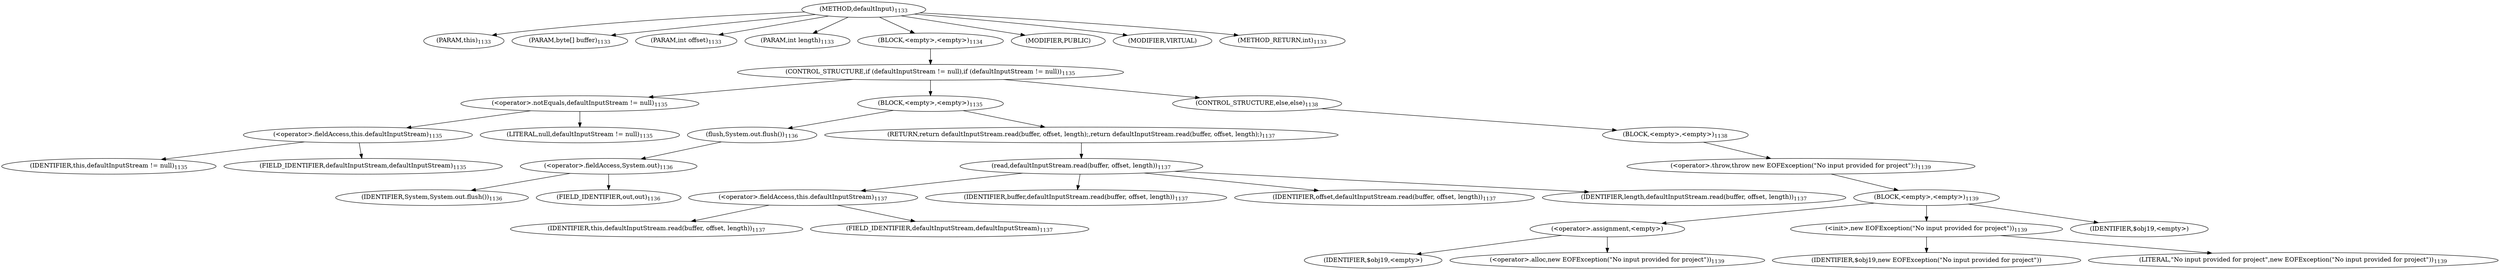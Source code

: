 digraph "defaultInput" {  
"1679" [label = <(METHOD,defaultInput)<SUB>1133</SUB>> ]
"1680" [label = <(PARAM,this)<SUB>1133</SUB>> ]
"1681" [label = <(PARAM,byte[] buffer)<SUB>1133</SUB>> ]
"1682" [label = <(PARAM,int offset)<SUB>1133</SUB>> ]
"1683" [label = <(PARAM,int length)<SUB>1133</SUB>> ]
"1684" [label = <(BLOCK,&lt;empty&gt;,&lt;empty&gt;)<SUB>1134</SUB>> ]
"1685" [label = <(CONTROL_STRUCTURE,if (defaultInputStream != null),if (defaultInputStream != null))<SUB>1135</SUB>> ]
"1686" [label = <(&lt;operator&gt;.notEquals,defaultInputStream != null)<SUB>1135</SUB>> ]
"1687" [label = <(&lt;operator&gt;.fieldAccess,this.defaultInputStream)<SUB>1135</SUB>> ]
"1688" [label = <(IDENTIFIER,this,defaultInputStream != null)<SUB>1135</SUB>> ]
"1689" [label = <(FIELD_IDENTIFIER,defaultInputStream,defaultInputStream)<SUB>1135</SUB>> ]
"1690" [label = <(LITERAL,null,defaultInputStream != null)<SUB>1135</SUB>> ]
"1691" [label = <(BLOCK,&lt;empty&gt;,&lt;empty&gt;)<SUB>1135</SUB>> ]
"1692" [label = <(flush,System.out.flush())<SUB>1136</SUB>> ]
"1693" [label = <(&lt;operator&gt;.fieldAccess,System.out)<SUB>1136</SUB>> ]
"1694" [label = <(IDENTIFIER,System,System.out.flush())<SUB>1136</SUB>> ]
"1695" [label = <(FIELD_IDENTIFIER,out,out)<SUB>1136</SUB>> ]
"1696" [label = <(RETURN,return defaultInputStream.read(buffer, offset, length);,return defaultInputStream.read(buffer, offset, length);)<SUB>1137</SUB>> ]
"1697" [label = <(read,defaultInputStream.read(buffer, offset, length))<SUB>1137</SUB>> ]
"1698" [label = <(&lt;operator&gt;.fieldAccess,this.defaultInputStream)<SUB>1137</SUB>> ]
"1699" [label = <(IDENTIFIER,this,defaultInputStream.read(buffer, offset, length))<SUB>1137</SUB>> ]
"1700" [label = <(FIELD_IDENTIFIER,defaultInputStream,defaultInputStream)<SUB>1137</SUB>> ]
"1701" [label = <(IDENTIFIER,buffer,defaultInputStream.read(buffer, offset, length))<SUB>1137</SUB>> ]
"1702" [label = <(IDENTIFIER,offset,defaultInputStream.read(buffer, offset, length))<SUB>1137</SUB>> ]
"1703" [label = <(IDENTIFIER,length,defaultInputStream.read(buffer, offset, length))<SUB>1137</SUB>> ]
"1704" [label = <(CONTROL_STRUCTURE,else,else)<SUB>1138</SUB>> ]
"1705" [label = <(BLOCK,&lt;empty&gt;,&lt;empty&gt;)<SUB>1138</SUB>> ]
"1706" [label = <(&lt;operator&gt;.throw,throw new EOFException(&quot;No input provided for project&quot;);)<SUB>1139</SUB>> ]
"1707" [label = <(BLOCK,&lt;empty&gt;,&lt;empty&gt;)<SUB>1139</SUB>> ]
"1708" [label = <(&lt;operator&gt;.assignment,&lt;empty&gt;)> ]
"1709" [label = <(IDENTIFIER,$obj19,&lt;empty&gt;)> ]
"1710" [label = <(&lt;operator&gt;.alloc,new EOFException(&quot;No input provided for project&quot;))<SUB>1139</SUB>> ]
"1711" [label = <(&lt;init&gt;,new EOFException(&quot;No input provided for project&quot;))<SUB>1139</SUB>> ]
"1712" [label = <(IDENTIFIER,$obj19,new EOFException(&quot;No input provided for project&quot;))> ]
"1713" [label = <(LITERAL,&quot;No input provided for project&quot;,new EOFException(&quot;No input provided for project&quot;))<SUB>1139</SUB>> ]
"1714" [label = <(IDENTIFIER,$obj19,&lt;empty&gt;)> ]
"1715" [label = <(MODIFIER,PUBLIC)> ]
"1716" [label = <(MODIFIER,VIRTUAL)> ]
"1717" [label = <(METHOD_RETURN,int)<SUB>1133</SUB>> ]
  "1679" -> "1680" 
  "1679" -> "1681" 
  "1679" -> "1682" 
  "1679" -> "1683" 
  "1679" -> "1684" 
  "1679" -> "1715" 
  "1679" -> "1716" 
  "1679" -> "1717" 
  "1684" -> "1685" 
  "1685" -> "1686" 
  "1685" -> "1691" 
  "1685" -> "1704" 
  "1686" -> "1687" 
  "1686" -> "1690" 
  "1687" -> "1688" 
  "1687" -> "1689" 
  "1691" -> "1692" 
  "1691" -> "1696" 
  "1692" -> "1693" 
  "1693" -> "1694" 
  "1693" -> "1695" 
  "1696" -> "1697" 
  "1697" -> "1698" 
  "1697" -> "1701" 
  "1697" -> "1702" 
  "1697" -> "1703" 
  "1698" -> "1699" 
  "1698" -> "1700" 
  "1704" -> "1705" 
  "1705" -> "1706" 
  "1706" -> "1707" 
  "1707" -> "1708" 
  "1707" -> "1711" 
  "1707" -> "1714" 
  "1708" -> "1709" 
  "1708" -> "1710" 
  "1711" -> "1712" 
  "1711" -> "1713" 
}
